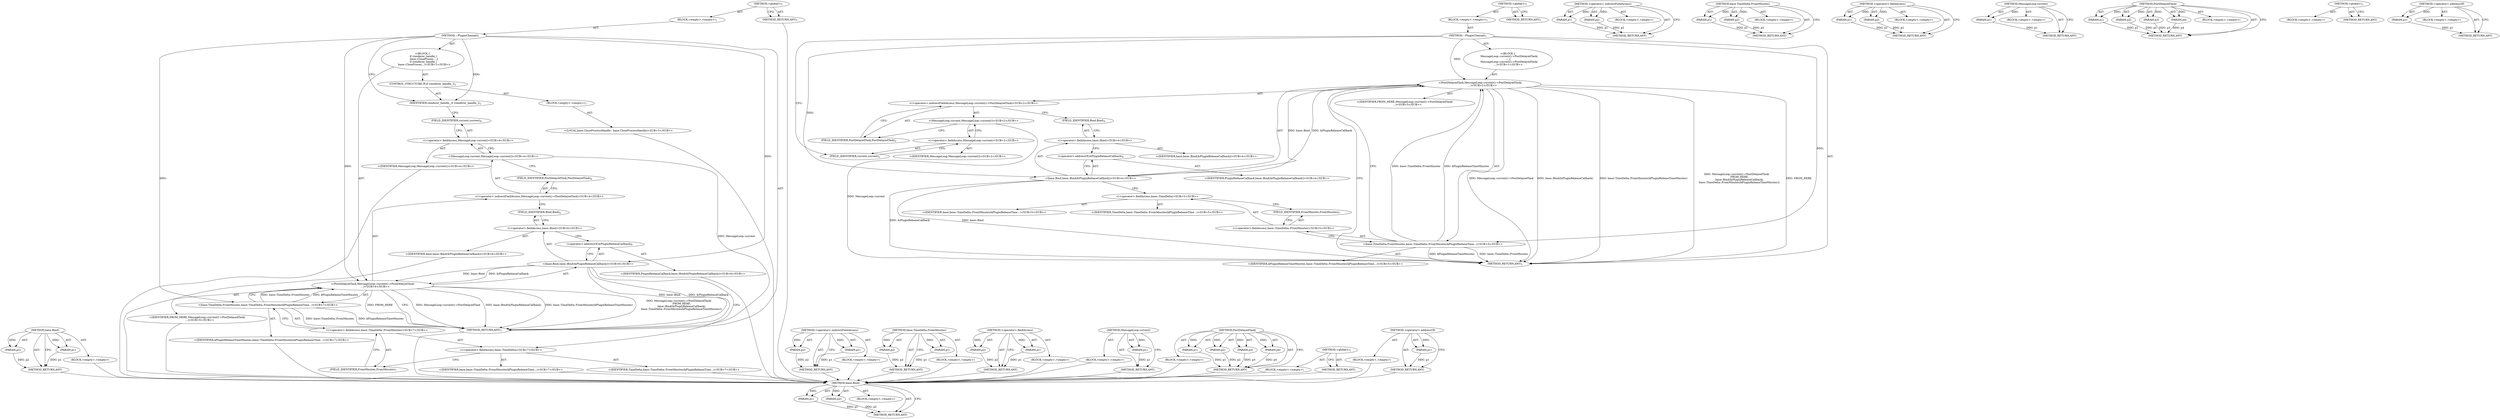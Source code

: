 digraph "&lt;operator&gt;.addressOf" {
vulnerable_75 [label=<(METHOD,base.Bind)>];
vulnerable_76 [label=<(PARAM,p1)>];
vulnerable_77 [label=<(PARAM,p2)>];
vulnerable_78 [label=<(BLOCK,&lt;empty&gt;,&lt;empty&gt;)>];
vulnerable_79 [label=<(METHOD_RETURN,ANY)>];
vulnerable_6 [label=<(METHOD,&lt;global&gt;)<SUB>1</SUB>>];
vulnerable_7 [label=<(BLOCK,&lt;empty&gt;,&lt;empty&gt;)<SUB>1</SUB>>];
vulnerable_8 [label=<(METHOD,~PluginChannel)<SUB>1</SUB>>];
vulnerable_9 [label="<(BLOCK,{
  if (renderer_handle_)
    base::CloseProces...,{
  if (renderer_handle_)
    base::CloseProces...)<SUB>1</SUB>>"];
vulnerable_10 [label=<(CONTROL_STRUCTURE,IF,if (renderer_handle_))<SUB>2</SUB>>];
vulnerable_11 [label=<(IDENTIFIER,renderer_handle_,if (renderer_handle_))<SUB>2</SUB>>];
vulnerable_12 [label=<(BLOCK,&lt;empty&gt;,&lt;empty&gt;)<SUB>3</SUB>>];
vulnerable_13 [label="<(LOCAL,base.CloseProcessHandle : base.CloseProcessHandle)<SUB>3</SUB>>"];
vulnerable_14 [label="<(PostDelayedTask,MessageLoop::current()-&gt;PostDelayedTask(
      ...)<SUB>4</SUB>>"];
vulnerable_15 [label="<(&lt;operator&gt;.indirectFieldAccess,MessageLoop::current()-&gt;PostDelayedTask)<SUB>4</SUB>>"];
vulnerable_16 [label="<(MessageLoop.current,MessageLoop::current())<SUB>4</SUB>>"];
vulnerable_17 [label="<(&lt;operator&gt;.fieldAccess,MessageLoop::current)<SUB>4</SUB>>"];
vulnerable_18 [label="<(IDENTIFIER,MessageLoop,MessageLoop::current())<SUB>4</SUB>>"];
vulnerable_19 [label=<(FIELD_IDENTIFIER,current,current)<SUB>4</SUB>>];
vulnerable_20 [label=<(FIELD_IDENTIFIER,PostDelayedTask,PostDelayedTask)<SUB>4</SUB>>];
vulnerable_21 [label="<(IDENTIFIER,FROM_HERE,MessageLoop::current()-&gt;PostDelayedTask(
      ...)<SUB>5</SUB>>"];
vulnerable_22 [label="<(base.Bind,base::Bind(&amp;PluginReleaseCallback))<SUB>6</SUB>>"];
vulnerable_23 [label="<(&lt;operator&gt;.fieldAccess,base::Bind)<SUB>6</SUB>>"];
vulnerable_24 [label="<(IDENTIFIER,base,base::Bind(&amp;PluginReleaseCallback))<SUB>6</SUB>>"];
vulnerable_25 [label=<(FIELD_IDENTIFIER,Bind,Bind)<SUB>6</SUB>>];
vulnerable_26 [label=<(&lt;operator&gt;.addressOf,&amp;PluginReleaseCallback)<SUB>6</SUB>>];
vulnerable_27 [label="<(IDENTIFIER,PluginReleaseCallback,base::Bind(&amp;PluginReleaseCallback))<SUB>6</SUB>>"];
vulnerable_28 [label="<(base.TimeDelta.FromMinutes,base::TimeDelta::FromMinutes(kPluginReleaseTime...)<SUB>7</SUB>>"];
vulnerable_29 [label="<(&lt;operator&gt;.fieldAccess,base::TimeDelta::FromMinutes)<SUB>7</SUB>>"];
vulnerable_30 [label="<(&lt;operator&gt;.fieldAccess,base::TimeDelta)<SUB>7</SUB>>"];
vulnerable_31 [label="<(IDENTIFIER,base,base::TimeDelta::FromMinutes(kPluginReleaseTime...)<SUB>7</SUB>>"];
vulnerable_32 [label="<(IDENTIFIER,TimeDelta,base::TimeDelta::FromMinutes(kPluginReleaseTime...)<SUB>7</SUB>>"];
vulnerable_33 [label=<(FIELD_IDENTIFIER,FromMinutes,FromMinutes)<SUB>7</SUB>>];
vulnerable_34 [label="<(IDENTIFIER,kPluginReleaseTimeMinutes,base::TimeDelta::FromMinutes(kPluginReleaseTime...)<SUB>7</SUB>>"];
vulnerable_35 [label=<(METHOD_RETURN,ANY)<SUB>1</SUB>>];
vulnerable_37 [label=<(METHOD_RETURN,ANY)<SUB>1</SUB>>];
vulnerable_61 [label=<(METHOD,&lt;operator&gt;.indirectFieldAccess)>];
vulnerable_62 [label=<(PARAM,p1)>];
vulnerable_63 [label=<(PARAM,p2)>];
vulnerable_64 [label=<(BLOCK,&lt;empty&gt;,&lt;empty&gt;)>];
vulnerable_65 [label=<(METHOD_RETURN,ANY)>];
vulnerable_84 [label=<(METHOD,base.TimeDelta.FromMinutes)>];
vulnerable_85 [label=<(PARAM,p1)>];
vulnerable_86 [label=<(PARAM,p2)>];
vulnerable_87 [label=<(BLOCK,&lt;empty&gt;,&lt;empty&gt;)>];
vulnerable_88 [label=<(METHOD_RETURN,ANY)>];
vulnerable_70 [label=<(METHOD,&lt;operator&gt;.fieldAccess)>];
vulnerable_71 [label=<(PARAM,p1)>];
vulnerable_72 [label=<(PARAM,p2)>];
vulnerable_73 [label=<(BLOCK,&lt;empty&gt;,&lt;empty&gt;)>];
vulnerable_74 [label=<(METHOD_RETURN,ANY)>];
vulnerable_66 [label=<(METHOD,MessageLoop.current)>];
vulnerable_67 [label=<(PARAM,p1)>];
vulnerable_68 [label=<(BLOCK,&lt;empty&gt;,&lt;empty&gt;)>];
vulnerable_69 [label=<(METHOD_RETURN,ANY)>];
vulnerable_54 [label=<(METHOD,PostDelayedTask)>];
vulnerable_55 [label=<(PARAM,p1)>];
vulnerable_56 [label=<(PARAM,p2)>];
vulnerable_57 [label=<(PARAM,p3)>];
vulnerable_58 [label=<(PARAM,p4)>];
vulnerable_59 [label=<(BLOCK,&lt;empty&gt;,&lt;empty&gt;)>];
vulnerable_60 [label=<(METHOD_RETURN,ANY)>];
vulnerable_48 [label=<(METHOD,&lt;global&gt;)<SUB>1</SUB>>];
vulnerable_49 [label=<(BLOCK,&lt;empty&gt;,&lt;empty&gt;)>];
vulnerable_50 [label=<(METHOD_RETURN,ANY)>];
vulnerable_80 [label=<(METHOD,&lt;operator&gt;.addressOf)>];
vulnerable_81 [label=<(PARAM,p1)>];
vulnerable_82 [label=<(BLOCK,&lt;empty&gt;,&lt;empty&gt;)>];
vulnerable_83 [label=<(METHOD_RETURN,ANY)>];
fixed_69 [label=<(METHOD,base.Bind)>];
fixed_70 [label=<(PARAM,p1)>];
fixed_71 [label=<(PARAM,p2)>];
fixed_72 [label=<(BLOCK,&lt;empty&gt;,&lt;empty&gt;)>];
fixed_73 [label=<(METHOD_RETURN,ANY)>];
fixed_6 [label=<(METHOD,&lt;global&gt;)<SUB>1</SUB>>];
fixed_7 [label=<(BLOCK,&lt;empty&gt;,&lt;empty&gt;)<SUB>1</SUB>>];
fixed_8 [label=<(METHOD,~PluginChannel)<SUB>1</SUB>>];
fixed_9 [label="<(BLOCK,{
   MessageLoop::current()-&gt;PostDelayedTask(
 ...,{
   MessageLoop::current()-&gt;PostDelayedTask(
 ...)<SUB>1</SUB>>"];
fixed_10 [label="<(PostDelayedTask,MessageLoop::current()-&gt;PostDelayedTask(
      ...)<SUB>2</SUB>>"];
fixed_11 [label="<(&lt;operator&gt;.indirectFieldAccess,MessageLoop::current()-&gt;PostDelayedTask)<SUB>2</SUB>>"];
fixed_12 [label="<(MessageLoop.current,MessageLoop::current())<SUB>2</SUB>>"];
fixed_13 [label="<(&lt;operator&gt;.fieldAccess,MessageLoop::current)<SUB>2</SUB>>"];
fixed_14 [label="<(IDENTIFIER,MessageLoop,MessageLoop::current())<SUB>2</SUB>>"];
fixed_15 [label=<(FIELD_IDENTIFIER,current,current)<SUB>2</SUB>>];
fixed_16 [label=<(FIELD_IDENTIFIER,PostDelayedTask,PostDelayedTask)<SUB>2</SUB>>];
fixed_17 [label="<(IDENTIFIER,FROM_HERE,MessageLoop::current()-&gt;PostDelayedTask(
      ...)<SUB>3</SUB>>"];
fixed_18 [label="<(base.Bind,base::Bind(&amp;PluginReleaseCallback))<SUB>4</SUB>>"];
fixed_19 [label="<(&lt;operator&gt;.fieldAccess,base::Bind)<SUB>4</SUB>>"];
fixed_20 [label="<(IDENTIFIER,base,base::Bind(&amp;PluginReleaseCallback))<SUB>4</SUB>>"];
fixed_21 [label=<(FIELD_IDENTIFIER,Bind,Bind)<SUB>4</SUB>>];
fixed_22 [label=<(&lt;operator&gt;.addressOf,&amp;PluginReleaseCallback)<SUB>4</SUB>>];
fixed_23 [label="<(IDENTIFIER,PluginReleaseCallback,base::Bind(&amp;PluginReleaseCallback))<SUB>4</SUB>>"];
fixed_24 [label="<(base.TimeDelta.FromMinutes,base::TimeDelta::FromMinutes(kPluginReleaseTime...)<SUB>5</SUB>>"];
fixed_25 [label="<(&lt;operator&gt;.fieldAccess,base::TimeDelta::FromMinutes)<SUB>5</SUB>>"];
fixed_26 [label="<(&lt;operator&gt;.fieldAccess,base::TimeDelta)<SUB>5</SUB>>"];
fixed_27 [label="<(IDENTIFIER,base,base::TimeDelta::FromMinutes(kPluginReleaseTime...)<SUB>5</SUB>>"];
fixed_28 [label="<(IDENTIFIER,TimeDelta,base::TimeDelta::FromMinutes(kPluginReleaseTime...)<SUB>5</SUB>>"];
fixed_29 [label=<(FIELD_IDENTIFIER,FromMinutes,FromMinutes)<SUB>5</SUB>>];
fixed_30 [label="<(IDENTIFIER,kPluginReleaseTimeMinutes,base::TimeDelta::FromMinutes(kPluginReleaseTime...)<SUB>5</SUB>>"];
fixed_31 [label=<(METHOD_RETURN,ANY)<SUB>1</SUB>>];
fixed_33 [label=<(METHOD_RETURN,ANY)<SUB>1</SUB>>];
fixed_55 [label=<(METHOD,&lt;operator&gt;.indirectFieldAccess)>];
fixed_56 [label=<(PARAM,p1)>];
fixed_57 [label=<(PARAM,p2)>];
fixed_58 [label=<(BLOCK,&lt;empty&gt;,&lt;empty&gt;)>];
fixed_59 [label=<(METHOD_RETURN,ANY)>];
fixed_78 [label=<(METHOD,base.TimeDelta.FromMinutes)>];
fixed_79 [label=<(PARAM,p1)>];
fixed_80 [label=<(PARAM,p2)>];
fixed_81 [label=<(BLOCK,&lt;empty&gt;,&lt;empty&gt;)>];
fixed_82 [label=<(METHOD_RETURN,ANY)>];
fixed_64 [label=<(METHOD,&lt;operator&gt;.fieldAccess)>];
fixed_65 [label=<(PARAM,p1)>];
fixed_66 [label=<(PARAM,p2)>];
fixed_67 [label=<(BLOCK,&lt;empty&gt;,&lt;empty&gt;)>];
fixed_68 [label=<(METHOD_RETURN,ANY)>];
fixed_60 [label=<(METHOD,MessageLoop.current)>];
fixed_61 [label=<(PARAM,p1)>];
fixed_62 [label=<(BLOCK,&lt;empty&gt;,&lt;empty&gt;)>];
fixed_63 [label=<(METHOD_RETURN,ANY)>];
fixed_48 [label=<(METHOD,PostDelayedTask)>];
fixed_49 [label=<(PARAM,p1)>];
fixed_50 [label=<(PARAM,p2)>];
fixed_51 [label=<(PARAM,p3)>];
fixed_52 [label=<(PARAM,p4)>];
fixed_53 [label=<(BLOCK,&lt;empty&gt;,&lt;empty&gt;)>];
fixed_54 [label=<(METHOD_RETURN,ANY)>];
fixed_42 [label=<(METHOD,&lt;global&gt;)<SUB>1</SUB>>];
fixed_43 [label=<(BLOCK,&lt;empty&gt;,&lt;empty&gt;)>];
fixed_44 [label=<(METHOD_RETURN,ANY)>];
fixed_74 [label=<(METHOD,&lt;operator&gt;.addressOf)>];
fixed_75 [label=<(PARAM,p1)>];
fixed_76 [label=<(BLOCK,&lt;empty&gt;,&lt;empty&gt;)>];
fixed_77 [label=<(METHOD_RETURN,ANY)>];
vulnerable_75 -> vulnerable_76  [key=0, label="AST: "];
vulnerable_75 -> vulnerable_76  [key=1, label="DDG: "];
vulnerable_75 -> vulnerable_78  [key=0, label="AST: "];
vulnerable_75 -> vulnerable_77  [key=0, label="AST: "];
vulnerable_75 -> vulnerable_77  [key=1, label="DDG: "];
vulnerable_75 -> vulnerable_79  [key=0, label="AST: "];
vulnerable_75 -> vulnerable_79  [key=1, label="CFG: "];
vulnerable_76 -> vulnerable_79  [key=0, label="DDG: p1"];
vulnerable_77 -> vulnerable_79  [key=0, label="DDG: p2"];
vulnerable_78 -> fixed_69  [key=0];
vulnerable_79 -> fixed_69  [key=0];
vulnerable_6 -> vulnerable_7  [key=0, label="AST: "];
vulnerable_6 -> vulnerable_37  [key=0, label="AST: "];
vulnerable_6 -> vulnerable_37  [key=1, label="CFG: "];
vulnerable_7 -> vulnerable_8  [key=0, label="AST: "];
vulnerable_8 -> vulnerable_9  [key=0, label="AST: "];
vulnerable_8 -> vulnerable_35  [key=0, label="AST: "];
vulnerable_8 -> vulnerable_11  [key=0, label="CFG: "];
vulnerable_8 -> vulnerable_11  [key=1, label="DDG: "];
vulnerable_8 -> vulnerable_14  [key=0, label="DDG: "];
vulnerable_8 -> vulnerable_22  [key=0, label="DDG: "];
vulnerable_8 -> vulnerable_28  [key=0, label="DDG: "];
vulnerable_9 -> vulnerable_10  [key=0, label="AST: "];
vulnerable_9 -> vulnerable_14  [key=0, label="AST: "];
vulnerable_10 -> vulnerable_11  [key=0, label="AST: "];
vulnerable_10 -> vulnerable_12  [key=0, label="AST: "];
vulnerable_11 -> vulnerable_19  [key=0, label="CFG: "];
vulnerable_12 -> vulnerable_13  [key=0, label="AST: "];
vulnerable_13 -> fixed_69  [key=0];
vulnerable_14 -> vulnerable_15  [key=0, label="AST: "];
vulnerable_14 -> vulnerable_21  [key=0, label="AST: "];
vulnerable_14 -> vulnerable_22  [key=0, label="AST: "];
vulnerable_14 -> vulnerable_28  [key=0, label="AST: "];
vulnerable_14 -> vulnerable_35  [key=0, label="CFG: "];
vulnerable_14 -> vulnerable_35  [key=1, label="DDG: MessageLoop::current()-&gt;PostDelayedTask"];
vulnerable_14 -> vulnerable_35  [key=2, label="DDG: base::Bind(&amp;PluginReleaseCallback)"];
vulnerable_14 -> vulnerable_35  [key=3, label="DDG: base::TimeDelta::FromMinutes(kPluginReleaseTimeMinutes)"];
vulnerable_14 -> vulnerable_35  [key=4, label="DDG: MessageLoop::current()-&gt;PostDelayedTask(
       FROM_HERE,
       base::Bind(&amp;PluginReleaseCallback),
      base::TimeDelta::FromMinutes(kPluginReleaseTimeMinutes))"];
vulnerable_14 -> vulnerable_35  [key=5, label="DDG: FROM_HERE"];
vulnerable_15 -> vulnerable_16  [key=0, label="AST: "];
vulnerable_15 -> vulnerable_20  [key=0, label="AST: "];
vulnerable_15 -> vulnerable_25  [key=0, label="CFG: "];
vulnerable_16 -> vulnerable_17  [key=0, label="AST: "];
vulnerable_16 -> vulnerable_20  [key=0, label="CFG: "];
vulnerable_16 -> vulnerable_35  [key=0, label="DDG: MessageLoop::current"];
vulnerable_17 -> vulnerable_18  [key=0, label="AST: "];
vulnerable_17 -> vulnerable_19  [key=0, label="AST: "];
vulnerable_17 -> vulnerable_16  [key=0, label="CFG: "];
vulnerable_18 -> fixed_69  [key=0];
vulnerable_19 -> vulnerable_17  [key=0, label="CFG: "];
vulnerable_20 -> vulnerable_15  [key=0, label="CFG: "];
vulnerable_21 -> fixed_69  [key=0];
vulnerable_22 -> vulnerable_23  [key=0, label="AST: "];
vulnerable_22 -> vulnerable_26  [key=0, label="AST: "];
vulnerable_22 -> vulnerable_30  [key=0, label="CFG: "];
vulnerable_22 -> vulnerable_35  [key=0, label="DDG: base::Bind"];
vulnerable_22 -> vulnerable_35  [key=1, label="DDG: &amp;PluginReleaseCallback"];
vulnerable_22 -> vulnerable_14  [key=0, label="DDG: base::Bind"];
vulnerable_22 -> vulnerable_14  [key=1, label="DDG: &amp;PluginReleaseCallback"];
vulnerable_23 -> vulnerable_24  [key=0, label="AST: "];
vulnerable_23 -> vulnerable_25  [key=0, label="AST: "];
vulnerable_23 -> vulnerable_26  [key=0, label="CFG: "];
vulnerable_24 -> fixed_69  [key=0];
vulnerable_25 -> vulnerable_23  [key=0, label="CFG: "];
vulnerable_26 -> vulnerable_27  [key=0, label="AST: "];
vulnerable_26 -> vulnerable_22  [key=0, label="CFG: "];
vulnerable_27 -> fixed_69  [key=0];
vulnerable_28 -> vulnerable_29  [key=0, label="AST: "];
vulnerable_28 -> vulnerable_34  [key=0, label="AST: "];
vulnerable_28 -> vulnerable_14  [key=0, label="CFG: "];
vulnerable_28 -> vulnerable_14  [key=1, label="DDG: base::TimeDelta::FromMinutes"];
vulnerable_28 -> vulnerable_14  [key=2, label="DDG: kPluginReleaseTimeMinutes"];
vulnerable_28 -> vulnerable_35  [key=0, label="DDG: base::TimeDelta::FromMinutes"];
vulnerable_28 -> vulnerable_35  [key=1, label="DDG: kPluginReleaseTimeMinutes"];
vulnerable_29 -> vulnerable_30  [key=0, label="AST: "];
vulnerable_29 -> vulnerable_33  [key=0, label="AST: "];
vulnerable_29 -> vulnerable_28  [key=0, label="CFG: "];
vulnerable_30 -> vulnerable_31  [key=0, label="AST: "];
vulnerable_30 -> vulnerable_32  [key=0, label="AST: "];
vulnerable_30 -> vulnerable_33  [key=0, label="CFG: "];
vulnerable_31 -> fixed_69  [key=0];
vulnerable_32 -> fixed_69  [key=0];
vulnerable_33 -> vulnerable_29  [key=0, label="CFG: "];
vulnerable_34 -> fixed_69  [key=0];
vulnerable_35 -> fixed_69  [key=0];
vulnerable_37 -> fixed_69  [key=0];
vulnerable_61 -> vulnerable_62  [key=0, label="AST: "];
vulnerable_61 -> vulnerable_62  [key=1, label="DDG: "];
vulnerable_61 -> vulnerable_64  [key=0, label="AST: "];
vulnerable_61 -> vulnerable_63  [key=0, label="AST: "];
vulnerable_61 -> vulnerable_63  [key=1, label="DDG: "];
vulnerable_61 -> vulnerable_65  [key=0, label="AST: "];
vulnerable_61 -> vulnerable_65  [key=1, label="CFG: "];
vulnerable_62 -> vulnerable_65  [key=0, label="DDG: p1"];
vulnerable_63 -> vulnerable_65  [key=0, label="DDG: p2"];
vulnerable_64 -> fixed_69  [key=0];
vulnerable_65 -> fixed_69  [key=0];
vulnerable_84 -> vulnerable_85  [key=0, label="AST: "];
vulnerable_84 -> vulnerable_85  [key=1, label="DDG: "];
vulnerable_84 -> vulnerable_87  [key=0, label="AST: "];
vulnerable_84 -> vulnerable_86  [key=0, label="AST: "];
vulnerable_84 -> vulnerable_86  [key=1, label="DDG: "];
vulnerable_84 -> vulnerable_88  [key=0, label="AST: "];
vulnerable_84 -> vulnerable_88  [key=1, label="CFG: "];
vulnerable_85 -> vulnerable_88  [key=0, label="DDG: p1"];
vulnerable_86 -> vulnerable_88  [key=0, label="DDG: p2"];
vulnerable_87 -> fixed_69  [key=0];
vulnerable_88 -> fixed_69  [key=0];
vulnerable_70 -> vulnerable_71  [key=0, label="AST: "];
vulnerable_70 -> vulnerable_71  [key=1, label="DDG: "];
vulnerable_70 -> vulnerable_73  [key=0, label="AST: "];
vulnerable_70 -> vulnerable_72  [key=0, label="AST: "];
vulnerable_70 -> vulnerable_72  [key=1, label="DDG: "];
vulnerable_70 -> vulnerable_74  [key=0, label="AST: "];
vulnerable_70 -> vulnerable_74  [key=1, label="CFG: "];
vulnerable_71 -> vulnerable_74  [key=0, label="DDG: p1"];
vulnerable_72 -> vulnerable_74  [key=0, label="DDG: p2"];
vulnerable_73 -> fixed_69  [key=0];
vulnerable_74 -> fixed_69  [key=0];
vulnerable_66 -> vulnerable_67  [key=0, label="AST: "];
vulnerable_66 -> vulnerable_67  [key=1, label="DDG: "];
vulnerable_66 -> vulnerable_68  [key=0, label="AST: "];
vulnerable_66 -> vulnerable_69  [key=0, label="AST: "];
vulnerable_66 -> vulnerable_69  [key=1, label="CFG: "];
vulnerable_67 -> vulnerable_69  [key=0, label="DDG: p1"];
vulnerable_68 -> fixed_69  [key=0];
vulnerable_69 -> fixed_69  [key=0];
vulnerable_54 -> vulnerable_55  [key=0, label="AST: "];
vulnerable_54 -> vulnerable_55  [key=1, label="DDG: "];
vulnerable_54 -> vulnerable_59  [key=0, label="AST: "];
vulnerable_54 -> vulnerable_56  [key=0, label="AST: "];
vulnerable_54 -> vulnerable_56  [key=1, label="DDG: "];
vulnerable_54 -> vulnerable_60  [key=0, label="AST: "];
vulnerable_54 -> vulnerable_60  [key=1, label="CFG: "];
vulnerable_54 -> vulnerable_57  [key=0, label="AST: "];
vulnerable_54 -> vulnerable_57  [key=1, label="DDG: "];
vulnerable_54 -> vulnerable_58  [key=0, label="AST: "];
vulnerable_54 -> vulnerable_58  [key=1, label="DDG: "];
vulnerable_55 -> vulnerable_60  [key=0, label="DDG: p1"];
vulnerable_56 -> vulnerable_60  [key=0, label="DDG: p2"];
vulnerable_57 -> vulnerable_60  [key=0, label="DDG: p3"];
vulnerable_58 -> vulnerable_60  [key=0, label="DDG: p4"];
vulnerable_59 -> fixed_69  [key=0];
vulnerable_60 -> fixed_69  [key=0];
vulnerable_48 -> vulnerable_49  [key=0, label="AST: "];
vulnerable_48 -> vulnerable_50  [key=0, label="AST: "];
vulnerable_48 -> vulnerable_50  [key=1, label="CFG: "];
vulnerable_49 -> fixed_69  [key=0];
vulnerable_50 -> fixed_69  [key=0];
vulnerable_80 -> vulnerable_81  [key=0, label="AST: "];
vulnerable_80 -> vulnerable_81  [key=1, label="DDG: "];
vulnerable_80 -> vulnerable_82  [key=0, label="AST: "];
vulnerable_80 -> vulnerable_83  [key=0, label="AST: "];
vulnerable_80 -> vulnerable_83  [key=1, label="CFG: "];
vulnerable_81 -> vulnerable_83  [key=0, label="DDG: p1"];
vulnerable_82 -> fixed_69  [key=0];
vulnerable_83 -> fixed_69  [key=0];
fixed_69 -> fixed_70  [key=0, label="AST: "];
fixed_69 -> fixed_70  [key=1, label="DDG: "];
fixed_69 -> fixed_72  [key=0, label="AST: "];
fixed_69 -> fixed_71  [key=0, label="AST: "];
fixed_69 -> fixed_71  [key=1, label="DDG: "];
fixed_69 -> fixed_73  [key=0, label="AST: "];
fixed_69 -> fixed_73  [key=1, label="CFG: "];
fixed_70 -> fixed_73  [key=0, label="DDG: p1"];
fixed_71 -> fixed_73  [key=0, label="DDG: p2"];
fixed_6 -> fixed_7  [key=0, label="AST: "];
fixed_6 -> fixed_33  [key=0, label="AST: "];
fixed_6 -> fixed_33  [key=1, label="CFG: "];
fixed_7 -> fixed_8  [key=0, label="AST: "];
fixed_8 -> fixed_9  [key=0, label="AST: "];
fixed_8 -> fixed_31  [key=0, label="AST: "];
fixed_8 -> fixed_15  [key=0, label="CFG: "];
fixed_8 -> fixed_10  [key=0, label="DDG: "];
fixed_8 -> fixed_18  [key=0, label="DDG: "];
fixed_8 -> fixed_24  [key=0, label="DDG: "];
fixed_9 -> fixed_10  [key=0, label="AST: "];
fixed_10 -> fixed_11  [key=0, label="AST: "];
fixed_10 -> fixed_17  [key=0, label="AST: "];
fixed_10 -> fixed_18  [key=0, label="AST: "];
fixed_10 -> fixed_24  [key=0, label="AST: "];
fixed_10 -> fixed_31  [key=0, label="CFG: "];
fixed_10 -> fixed_31  [key=1, label="DDG: MessageLoop::current()-&gt;PostDelayedTask"];
fixed_10 -> fixed_31  [key=2, label="DDG: base::Bind(&amp;PluginReleaseCallback)"];
fixed_10 -> fixed_31  [key=3, label="DDG: base::TimeDelta::FromMinutes(kPluginReleaseTimeMinutes)"];
fixed_10 -> fixed_31  [key=4, label="DDG: MessageLoop::current()-&gt;PostDelayedTask(
       FROM_HERE,
       base::Bind(&amp;PluginReleaseCallback),
      base::TimeDelta::FromMinutes(kPluginReleaseTimeMinutes))"];
fixed_10 -> fixed_31  [key=5, label="DDG: FROM_HERE"];
fixed_11 -> fixed_12  [key=0, label="AST: "];
fixed_11 -> fixed_16  [key=0, label="AST: "];
fixed_11 -> fixed_21  [key=0, label="CFG: "];
fixed_12 -> fixed_13  [key=0, label="AST: "];
fixed_12 -> fixed_16  [key=0, label="CFG: "];
fixed_12 -> fixed_31  [key=0, label="DDG: MessageLoop::current"];
fixed_13 -> fixed_14  [key=0, label="AST: "];
fixed_13 -> fixed_15  [key=0, label="AST: "];
fixed_13 -> fixed_12  [key=0, label="CFG: "];
fixed_15 -> fixed_13  [key=0, label="CFG: "];
fixed_16 -> fixed_11  [key=0, label="CFG: "];
fixed_18 -> fixed_19  [key=0, label="AST: "];
fixed_18 -> fixed_22  [key=0, label="AST: "];
fixed_18 -> fixed_26  [key=0, label="CFG: "];
fixed_18 -> fixed_31  [key=0, label="DDG: base::Bind"];
fixed_18 -> fixed_31  [key=1, label="DDG: &amp;PluginReleaseCallback"];
fixed_18 -> fixed_10  [key=0, label="DDG: base::Bind"];
fixed_18 -> fixed_10  [key=1, label="DDG: &amp;PluginReleaseCallback"];
fixed_19 -> fixed_20  [key=0, label="AST: "];
fixed_19 -> fixed_21  [key=0, label="AST: "];
fixed_19 -> fixed_22  [key=0, label="CFG: "];
fixed_21 -> fixed_19  [key=0, label="CFG: "];
fixed_22 -> fixed_23  [key=0, label="AST: "];
fixed_22 -> fixed_18  [key=0, label="CFG: "];
fixed_24 -> fixed_25  [key=0, label="AST: "];
fixed_24 -> fixed_30  [key=0, label="AST: "];
fixed_24 -> fixed_10  [key=0, label="CFG: "];
fixed_24 -> fixed_10  [key=1, label="DDG: base::TimeDelta::FromMinutes"];
fixed_24 -> fixed_10  [key=2, label="DDG: kPluginReleaseTimeMinutes"];
fixed_24 -> fixed_31  [key=0, label="DDG: base::TimeDelta::FromMinutes"];
fixed_24 -> fixed_31  [key=1, label="DDG: kPluginReleaseTimeMinutes"];
fixed_25 -> fixed_26  [key=0, label="AST: "];
fixed_25 -> fixed_29  [key=0, label="AST: "];
fixed_25 -> fixed_24  [key=0, label="CFG: "];
fixed_26 -> fixed_27  [key=0, label="AST: "];
fixed_26 -> fixed_28  [key=0, label="AST: "];
fixed_26 -> fixed_29  [key=0, label="CFG: "];
fixed_29 -> fixed_25  [key=0, label="CFG: "];
fixed_55 -> fixed_56  [key=0, label="AST: "];
fixed_55 -> fixed_56  [key=1, label="DDG: "];
fixed_55 -> fixed_58  [key=0, label="AST: "];
fixed_55 -> fixed_57  [key=0, label="AST: "];
fixed_55 -> fixed_57  [key=1, label="DDG: "];
fixed_55 -> fixed_59  [key=0, label="AST: "];
fixed_55 -> fixed_59  [key=1, label="CFG: "];
fixed_56 -> fixed_59  [key=0, label="DDG: p1"];
fixed_57 -> fixed_59  [key=0, label="DDG: p2"];
fixed_78 -> fixed_79  [key=0, label="AST: "];
fixed_78 -> fixed_79  [key=1, label="DDG: "];
fixed_78 -> fixed_81  [key=0, label="AST: "];
fixed_78 -> fixed_80  [key=0, label="AST: "];
fixed_78 -> fixed_80  [key=1, label="DDG: "];
fixed_78 -> fixed_82  [key=0, label="AST: "];
fixed_78 -> fixed_82  [key=1, label="CFG: "];
fixed_79 -> fixed_82  [key=0, label="DDG: p1"];
fixed_80 -> fixed_82  [key=0, label="DDG: p2"];
fixed_64 -> fixed_65  [key=0, label="AST: "];
fixed_64 -> fixed_65  [key=1, label="DDG: "];
fixed_64 -> fixed_67  [key=0, label="AST: "];
fixed_64 -> fixed_66  [key=0, label="AST: "];
fixed_64 -> fixed_66  [key=1, label="DDG: "];
fixed_64 -> fixed_68  [key=0, label="AST: "];
fixed_64 -> fixed_68  [key=1, label="CFG: "];
fixed_65 -> fixed_68  [key=0, label="DDG: p1"];
fixed_66 -> fixed_68  [key=0, label="DDG: p2"];
fixed_60 -> fixed_61  [key=0, label="AST: "];
fixed_60 -> fixed_61  [key=1, label="DDG: "];
fixed_60 -> fixed_62  [key=0, label="AST: "];
fixed_60 -> fixed_63  [key=0, label="AST: "];
fixed_60 -> fixed_63  [key=1, label="CFG: "];
fixed_61 -> fixed_63  [key=0, label="DDG: p1"];
fixed_48 -> fixed_49  [key=0, label="AST: "];
fixed_48 -> fixed_49  [key=1, label="DDG: "];
fixed_48 -> fixed_53  [key=0, label="AST: "];
fixed_48 -> fixed_50  [key=0, label="AST: "];
fixed_48 -> fixed_50  [key=1, label="DDG: "];
fixed_48 -> fixed_54  [key=0, label="AST: "];
fixed_48 -> fixed_54  [key=1, label="CFG: "];
fixed_48 -> fixed_51  [key=0, label="AST: "];
fixed_48 -> fixed_51  [key=1, label="DDG: "];
fixed_48 -> fixed_52  [key=0, label="AST: "];
fixed_48 -> fixed_52  [key=1, label="DDG: "];
fixed_49 -> fixed_54  [key=0, label="DDG: p1"];
fixed_50 -> fixed_54  [key=0, label="DDG: p2"];
fixed_51 -> fixed_54  [key=0, label="DDG: p3"];
fixed_52 -> fixed_54  [key=0, label="DDG: p4"];
fixed_42 -> fixed_43  [key=0, label="AST: "];
fixed_42 -> fixed_44  [key=0, label="AST: "];
fixed_42 -> fixed_44  [key=1, label="CFG: "];
fixed_74 -> fixed_75  [key=0, label="AST: "];
fixed_74 -> fixed_75  [key=1, label="DDG: "];
fixed_74 -> fixed_76  [key=0, label="AST: "];
fixed_74 -> fixed_77  [key=0, label="AST: "];
fixed_74 -> fixed_77  [key=1, label="CFG: "];
fixed_75 -> fixed_77  [key=0, label="DDG: p1"];
}
